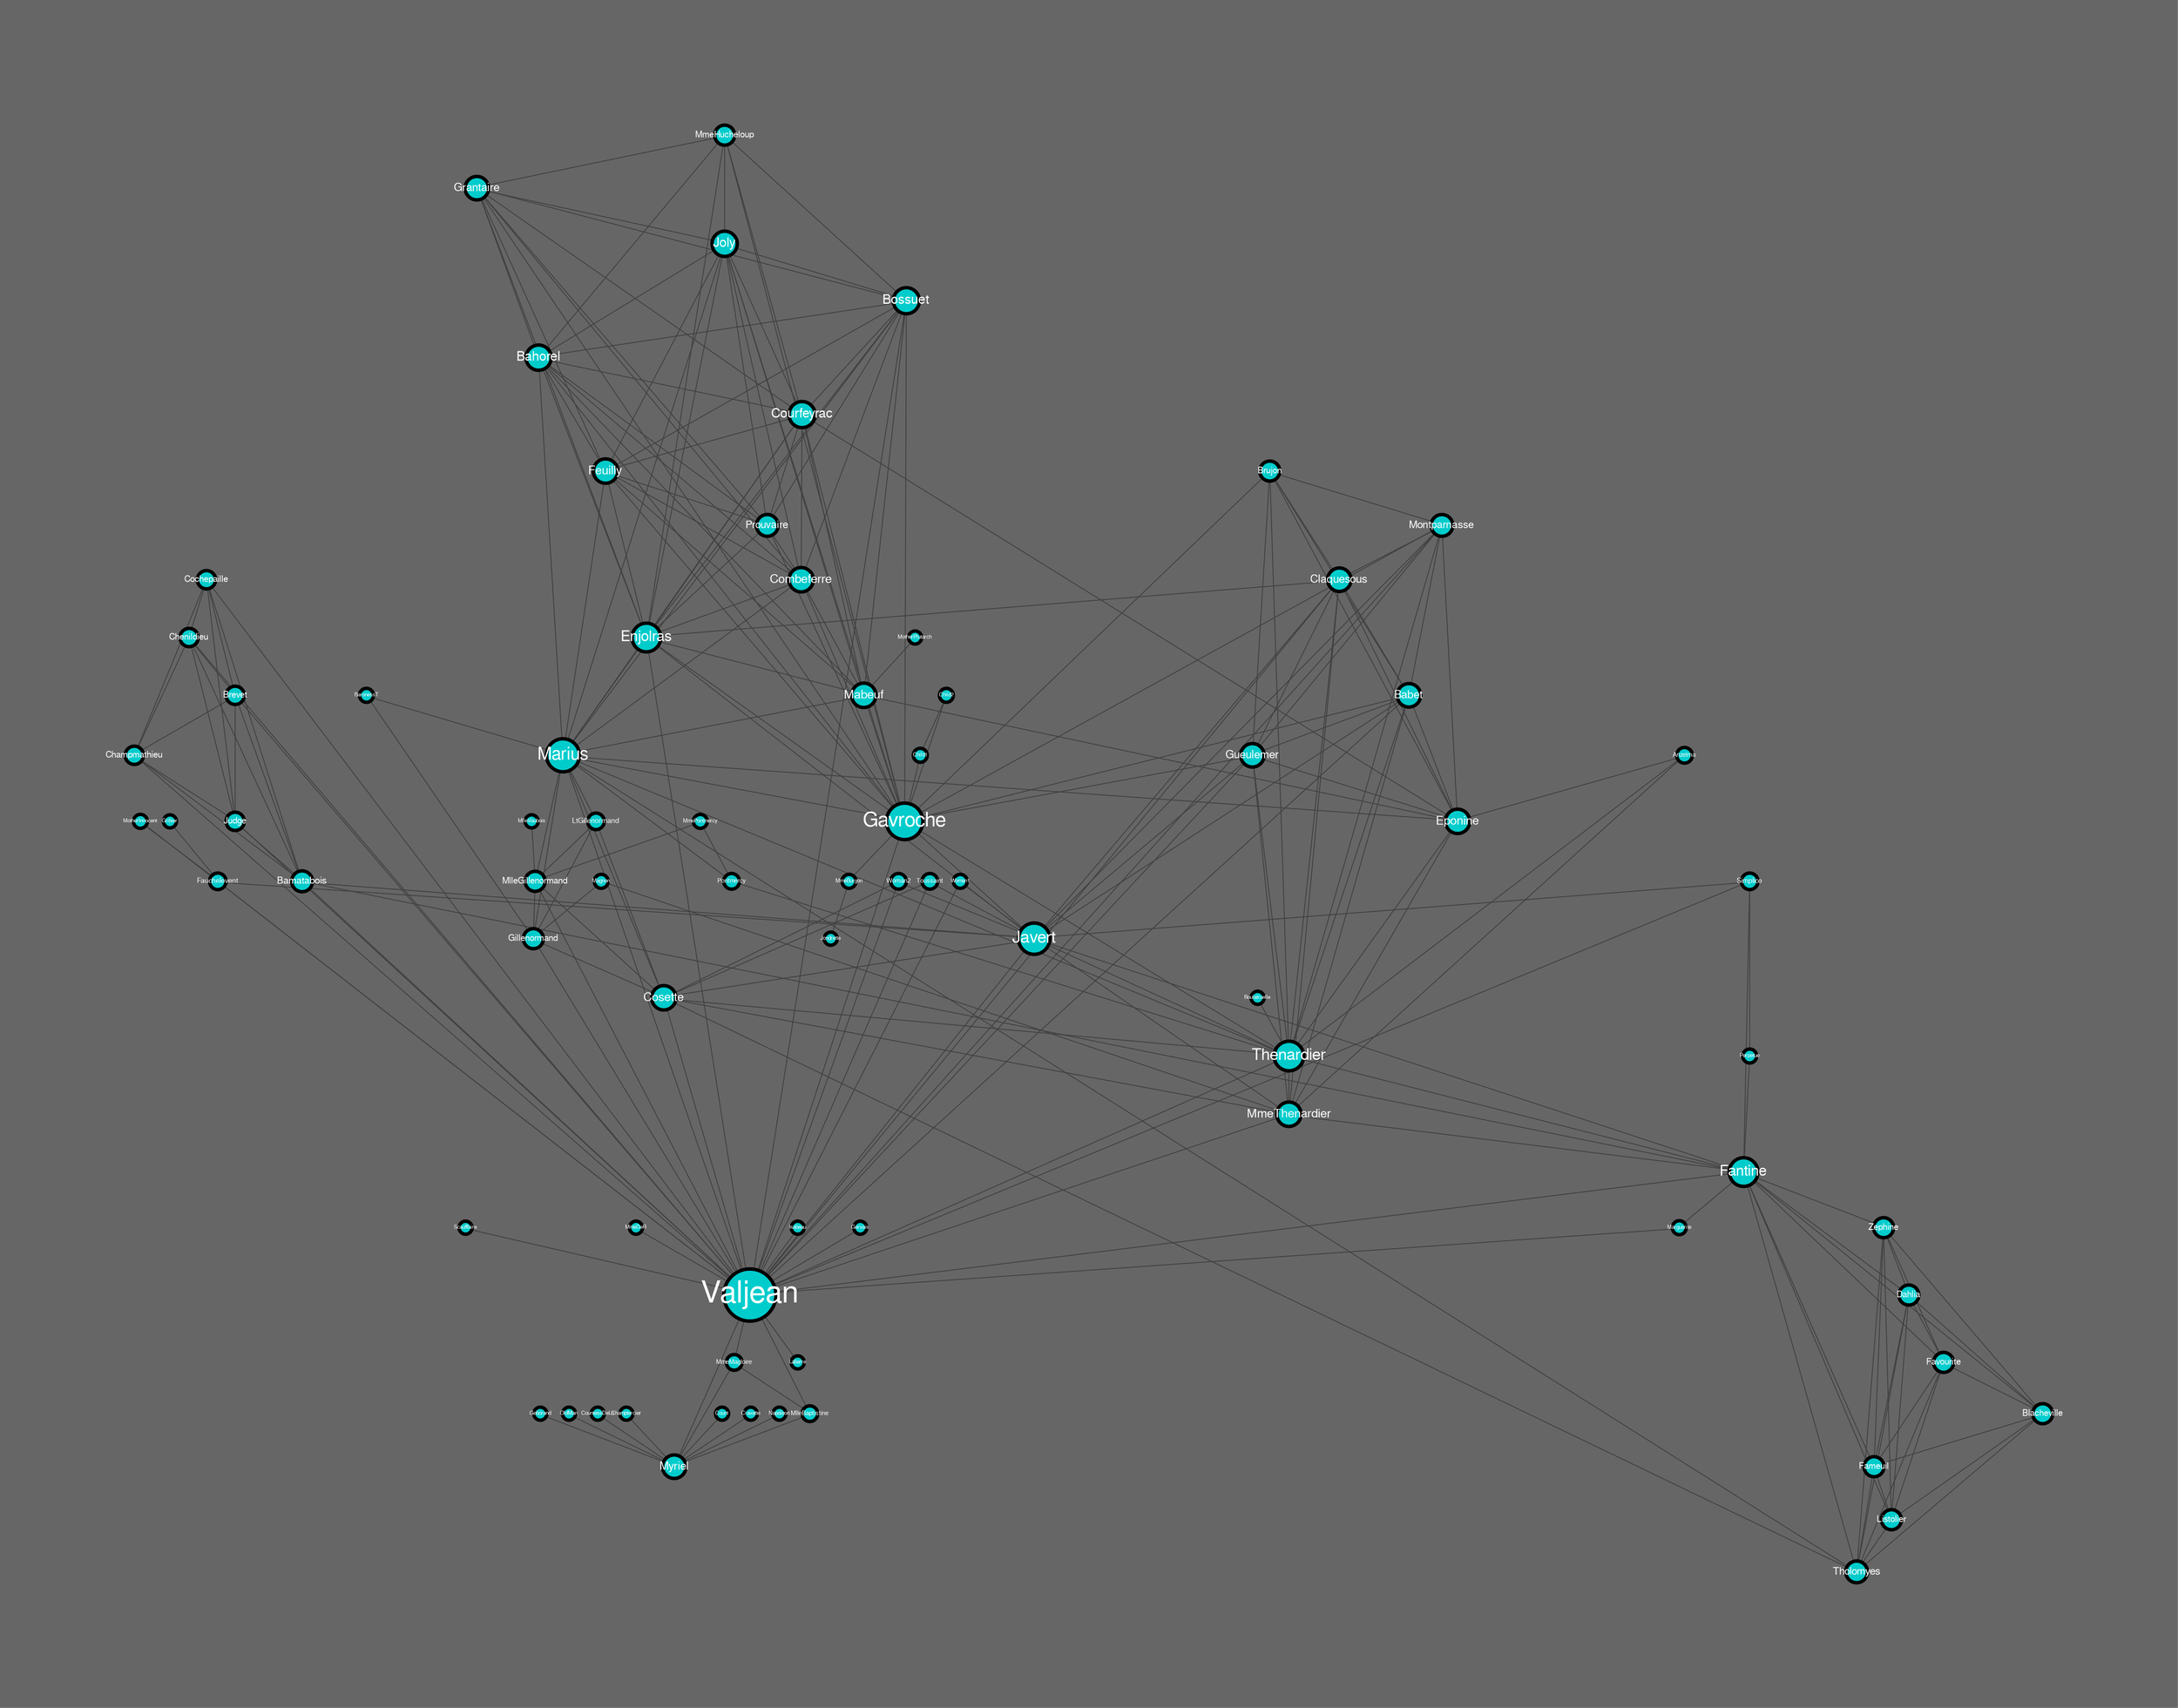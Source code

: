 graph "lesmis.gml" {
bgcolor = "#666666FF"
splines = "false"
outputorder = "edgesfirst"
esep = "0"
pad = "2"
node [label = "",penwidth = "4.000000",height = "0.694444",width = "0.694444",tooltip = "",color = "#000000FF",fillcolor = "#00CCCCFF",shape = "ellipse",style = "solid,filled",fontname = "FreeSans",fontsize = "14",fontcolor = "#FFFFFFFF",fixedsize = "true",labelloc = "c"]
edge [label = "",penwidth = "1.000000",tooltip = "",arrowhead = "none",arrowtail = "none",color = "#404040FF",fontname = "SansSerif.plain",fontsize = "10",fontcolor = "#000000FF",style = "solid",dir = "both"]
"MotherPlutarch§12653" [label = "MotherPlutarch",height = "0.208333",width = "0.208333",pos = "-37.164013,419.926819",fontsize = "6"]
"Gribier§12631" [label = "Gribier",height = "0.208333",width = "0.208333",pos = "282.226523,-104.972733",fontsize = "6"]
"Jondrette§12632" [label = "Jondrette",height = "0.208333",width = "0.208333",pos = "158.976445,502.348739",fontsize = "6"]
"Mabeuf§12643" [label = "Mabeuf",height = "0.386905",width = "0.386905",pos = "9.180470,267.042786"]
"Myriel§12586" [label = "Myriel",height = "0.369048",width = "0.369048",pos = "100.816624,-349.576462",fontsize = "13"]
"BaronessT§12642" [label = "BaronessT",height = "0.226190",width = "0.226190",pos = "-135.397594,202.816578",fontsize = "6"]
"MmeBurgon§12633" [label = "MmeBurgon",height = "0.226190",width = "0.226190",pos = "109.533680,377.228714",fontsize = "6"]
"Enjolras§12644" [label = "Enjolras",height = "0.458333",width = "0.458333",pos = "70.397312,134.293419",fontsize = "17"]
"Simplice§12617" [label = "Simplice",height = "0.261905",width = "0.261905",pos = "-147.103130,-87.543320",fontsize = "8"]
"Labarre§12596" [label = "Labarre",height = "0.208333",width = "0.208333",pos = "172.144673,-96.499405",fontsize = "6"]
"Claquesous§12656" [label = "Claquesous",height = "0.369048",width = "0.369048",pos = "15.612843,46.259094",fontsize = "13"]
"Scaufflaire§12618" [label = "Scaufflaire",height = "0.208333",width = "0.208333",pos = "-153.663952,-165.200028",fontsize = "6"]
"Woman1§12619" [label = "Woman1",height = "0.226190",width = "0.226190",pos = "69.880360,-93.807175",fontsize = "6"]
"Perpetue§12616" [label = "Perpetue",height = "0.226190",width = "0.226190",pos = "-277.960033,-103.287399",fontsize = "6"]
"Napoleon§12587" [label = "Napoleon",height = "0.208333",width = "0.208333",pos = "233.448780,-345.671799",fontsize = "6"]
"Fameuil§12604" [label = "Fameuil",height = "0.315476",width = "0.315476",pos = "-280.962780,63.445572",fontsize = "10"]
"Toussaint§12658" [label = "Toussaint",height = "0.244048",width = "0.244048",pos = "-137.205822,-38.464905",fontsize = "7"]
"Cosette§12612" [label = "Cosette",height = "0.386905",width = "0.386905",pos = "-74.481762,14.994873"]
"Cochepaille§12624" [label = "Cochepaille",height = "0.297619",width = "0.297619",pos = "29.315205,-192.317734",fontsize = "10"]
"Pontmercy§12625" [label = "Pontmercy",height = "0.244048",width = "0.244048",pos = "136.695652,90.163391",fontsize = "7"]
"MmeHucheloup§12662" [label = "MmeHucheloup",height = "0.315476",width = "0.315476",pos = "197.033581,147.194362",fontsize = "10"]
"Blacheville§12605" [label = "Blacheville",height = "0.315476",width = "0.315476",pos = "-272.929638,0.375549",fontsize = "10"]
"Fauchelevent§12614" [label = "Fauchelevent",height = "0.261905",width = "0.261905",pos = "130.609700,-56.794983",fontsize = "8"]
"Geborand§12591" [label = "Geborand",height = "0.208333",width = "0.208333",pos = "177.681019,-494.330429",fontsize = "6"]
"MotherInnocent§12630" [label = "MotherInnocent",height = "0.226190",width = "0.226190",pos = "161.886296,-164.096543",fontsize = "6"]
"Zephine§12608" [label = "Zephine",height = "0.315476",width = "0.315476",pos = "-328.119945,-12.133042",fontsize = "10"]
"Champmathieu§12621" [label = "Champmathieu",height = "0.297619",width = "0.297619",pos = "-18.754284,-241.749405",fontsize = "10"]
"Listolier§12603" [label = "Listolier",height = "0.315476",width = "0.315476",pos = "-282.647045,125.413460",fontsize = "10"]
"Marguerite§12598" [label = "Marguerite",height = "0.226190",width = "0.226190",pos = "-189.747051,-107.687393",fontsize = "6"]
"Combeferre§12645" [label = "Combeferre",height = "0.386905",width = "0.386905",pos = "60.877201,251.135151"]
"OldMan§12595" [label = "OldMan",height = "0.208333",width = "0.208333",pos = "-5.483165,-433.701950",fontsize = "6"]
"Bossuet§12650" [label = "Bossuet",height = "0.422619",width = "0.422619",pos = "116.251118,139.376808",fontsize = "15"]
"Child1§12659" [label = "Child1",height = "0.226190",width = "0.226190",pos = "17.806721,350.093857",fontsize = "6"]
"Favourite§12606" [label = "Favourite",height = "0.315476",width = "0.315476",pos = "-340.978222,101.344269",fontsize = "10"]
"Dahlia§12607" [label = "Dahlia",height = "0.315476",width = "0.315476",pos = "-357.802135,41.875488",fontsize = "10"]
"Valjean§12597" [label = "Valjean",height = "0.833333",width = "0.833333",pos = "-4.795299,-66.602188",fontsize = "35"]
"MmePontmercy§12638" [label = "MmePontmercy",height = "0.226190",width = "0.226190",pos = "243.672184,77.137581",fontsize = "6"]
"Boulatruelle§12626" [label = "Boulatruelle",height = "0.208333",width = "0.208333",pos = "153.707035,31.578110",fontsize = "6"]
"Montparnasse§12657" [label = "Montparnasse",height = "0.351190",width = "0.351190",pos = "-54.492962,59.185409",fontsize = "12"]
"Fantine§12609" [label = "Fantine",height = "0.458333",width = "0.458333",pos = "-186.770214,5.019607",fontsize = "17"]
"Child2§12660" [label = "Child2",height = "0.226190",width = "0.226190",pos = "-73.603710,318.342262",fontsize = "6"]
"Marius§12641" [label = "Marius",height = "0.529762",width = "0.529762",pos = "10.528004,134.388351",fontsize = "20"]
"Babet§12655" [label = "Babet",height = "0.369048",width = "0.369048",pos = "33.200306,91.274994",fontsize = "13"]
"Prouvaire§12646" [label = "Prouvaire",height = "0.351190",width = "0.351190",pos = "159.735737,279.447609",fontsize = "12"]
"Bahorel§12649" [label = "Bahorel",height = "0.404762",width = "0.404762",pos = "126.665348,233.643322",fontsize = "15"]
"CountessDeLo§12590" [label = "CountessDeLo",height = "0.208333",width = "0.208333",pos = "103.091130,-495.935043",fontsize = "6"]
"Joly§12651" [label = "Joly",height = "0.404762",width = "0.404762",pos = "143.852711,188.476588",fontsize = "15"]
"Tholomyes§12602" [label = "Tholomyes",height = "0.351190",width = "0.351190",pos = "-201.766918,82.843445",fontsize = "12"]
"LtGillenormand§12640" [label = "LtGillenormand",height = "0.261905",width = "0.261905",pos = "32.117756,0.390259",fontsize = "8"]
"Bamatabois§12615" [label = "Bamatabois",height = "0.333333",width = "0.333333",pos = "-81.375072,-124.180283",fontsize = "11"]
"Gillenormand§12635" [label = "Gillenormand",height = "0.315476",width = "0.315476",pos = "-62.479015,104.795395",fontsize = "10"]
"Brujon§12661" [label = "Brujon",height = "0.315476",width = "0.315476",pos = "-89.207866,155.139370",fontsize = "10"]
"Judge§12620" [label = "Judge",height = "0.297619",width = "0.297619",pos = "-92.984081,-188.325791",fontsize = "10"]
"Courfeyrac§12648" [label = "Courfeyrac",height = "0.422619",width = "0.422619",pos = "87.584080,204.687013",fontsize = "15"]
"MmeDeR§12599" [label = "MmeDeR",height = "0.208333",width = "0.208333",pos = "82.140843,-174.140854",fontsize = "6"]
"MmeThenardier§12610" [label = "MmeThenardier",height = "0.386905",width = "0.386905",pos = "-108.049572,101.198921"]
"Chenildieu§12623" [label = "Chenildieu",height = "0.297619",width = "0.297619",pos = "-18.535381,-159.023148",fontsize = "10"]
"Champtercier§12592" [label = "Champtercier",height = "0.208333",width = "0.208333",pos = "42.018269,-484.779343",fontsize = "6"]
"Magnon§12636" [label = "Magnon",height = "0.226190",width = "0.226190",pos = "-198.467418,183.134593",fontsize = "6"]
"MlleGillenormand§12637" [label = "MlleGillenormand",height = "0.315476",width = "0.315476",pos = "91.794270,36.894409",fontsize = "10"]
"Count§12594" [label = "Count",height = "0.208333",width = "0.208333",pos = "237.185414,-417.144638",fontsize = "6"]
"MlleVaubois§12639" [label = "MlleVaubois",height = "0.208333",width = "0.208333",pos = "255.968392,3.907730",fontsize = "6"]
"Anzelma§12628" [label = "Anzelma",height = "0.244048",width = "0.244048",pos = "-95.058178,234.497951",fontsize = "7"]
"Woman2§12629" [label = "Woman2",height = "0.244048",width = "0.244048",pos = "-95.835735,-81.985336",fontsize = "7"]
"Cravatte§12593" [label = "Cravatte",height = "0.208333",width = "0.208333",pos = "167.109989,-432.980026",fontsize = "6"]
"Brevet§12622" [label = "Brevet",height = "0.297619",width = "0.297619",pos = "-76.540203,-248.039841",fontsize = "10"]
"Thenardier§12611" [label = "Thenardier",height = "0.476190",width = "0.476190",pos = "-19.325695,85.748146",fontsize = "18"]
"Gueulemer§12654" [label = "Gueulemer",height = "0.369048",width = "0.369048",pos = "-99.413830,51.656051",fontsize = "13"]
"MmeMagloire§12589" [label = "MmeMagloire",height = "0.244048",width = "0.244048",pos = "28.769398,-261.451645",fontsize = "7"]
"Eponine§12627" [label = "Eponine",height = "0.386905",width = "0.386905",pos = "-30.472301,181.158188"]
"Isabeau§12600" [label = "Isabeau",height = "0.208333",width = "0.208333",pos = "118.952824,-131.406876",fontsize = "6"]
"Javert§12613" [label = "Javert",height = "0.494048",width = "0.494048",pos = "-23.313915,-8.678314",fontsize = "19"]
"Gervais§12601" [label = "Gervais",height = "0.208333",width = "0.208333",pos = "-141.546825,-222.947128",fontsize = "6"]
"Gavroche§12634" [label = "Gavroche",height = "0.583333",width = "0.583333",pos = "29.004689,182.595998",fontsize = "23"]
"Feuilly§12647" [label = "Feuilly",height = "0.386905",width = "0.386905",pos = "95.542652,287.024467"]
"Grantaire§12652" [label = "Grantaire",height = "0.369048",width = "0.369048",pos = "194.199673,226.124451",fontsize = "13"]
"MlleBaptistine§12588" [label = "MlleBaptistine",height = "0.244048",width = "0.244048",pos = "107.219853,-230.163986",fontsize = "7"]
"Bossuet§12650" -- "Feuilly§12647" 
"Babet§12655" -- "Eponine§12627" 
"Dahlia§12607" -- "Blacheville§12605" 
"Grantaire§12652" -- "Bahorel§12649" 
"Bamatabois§12615" -- "Javert§12613" 
"Bahorel§12649" -- "Feuilly§12647" 
"Valjean§12597" -- "MlleBaptistine§12588" 
"Marius§12641" -- "Gillenormand§12635" 
"Joly§12651" -- "Bossuet§12650" 
"Joly§12651" -- "Feuilly§12647" 
"Zephine§12608" -- "Dahlia§12607" 
"Napoleon§12587" -- "Myriel§12586" 
"Cochepaille§12624" -- "Bamatabois§12615" 
"Anzelma§12628" -- "Thenardier§12611" 
"MmeMagloire§12589" -- "Myriel§12586" 
"Enjolras§12644" -- "Valjean§12597" 
"Brevet§12622" -- "Bamatabois§12615" 
"Favourite§12606" -- "Tholomyes§12602" 
"Marius§12641" -- "Tholomyes§12602" 
"Bossuet§12650" -- "Enjolras§12644" 
"Babet§12655" -- "Javert§12613" 
"Courfeyrac§12648" -- "Mabeuf§12643" 
"Javert§12613" -- "Thenardier§12611" 
"Brujon§12661" -- "Babet§12655" 
"Dahlia§12607" -- "Fameuil§12604" 
"Favourite§12606" -- "Fameuil§12604" 
"Bossuet§12650" -- "Combeferre§12645" 
"Gueulemer§12654" -- "Eponine§12627" 
"Cosette§12612" -- "Valjean§12597" 
"Joly§12651" -- "Prouvaire§12646" 
"Chenildieu§12623" -- "Judge§12620" 
"Courfeyrac§12648" -- "Gavroche§12634" 
"Javert§12613" -- "Valjean§12597" 
"Fantine§12609" -- "Listolier§12603" 
"Feuilly§12647" -- "Prouvaire§12646" 
"Grantaire§12652" -- "Courfeyrac§12648" 
"Zephine§12608" -- "Fameuil§12604" 
"Marius§12641" -- "Gavroche§12634" 
"Courfeyrac§12648" -- "Combeferre§12645" 
"Champmathieu§12621" -- "Valjean§12597" 
"MotherInnocent§12630" -- "Fauchelevent§12614" 
"Claquesous§12656" -- "Babet§12655" 
"MmeThenardier§12610" -- "Fantine§12609" 
"Cosette§12612" -- "Tholomyes§12602" 
"Fauchelevent§12614" -- "Valjean§12597" 
"Grantaire§12652" -- "Joly§12651" 
"Brujon§12661" -- "Gavroche§12634" 
"Simplice§12617" -- "Fantine§12609" 
"Joly§12651" -- "Bahorel§12649" 
"Cosette§12612" -- "MmeThenardier§12610" 
"Javert§12613" -- "MmeThenardier§12610" 
"Grantaire§12652" -- "Combeferre§12645" 
"Grantaire§12652" -- "Feuilly§12647" 
"Pontmercy§12625" -- "Thenardier§12611" 
"Mabeuf§12643" -- "Eponine§12627" 
"Fameuil§12604" -- "Tholomyes§12602" 
"Bamatabois§12615" -- "Fantine§12609" 
"Grantaire§12652" -- "Gavroche§12634" 
"Gueulemer§12654" -- "Javert§12613" 
"Fantine§12609" -- "Blacheville§12605" 
"Fantine§12609" -- "Favourite§12606" 
"Child2§12660" -- "Gavroche§12634" 
"Gavroche§12634" -- "Valjean§12597" 
"Gribier§12631" -- "Fauchelevent§12614" 
"LtGillenormand§12640" -- "Cosette§12612" 
"Combeferre§12645" -- "Marius§12641" 
"Woman1§12619" -- "Javert§12613" 
"Woman2§12629" -- "Cosette§12612" 
"MlleBaptistine§12588" -- "Myriel§12586" 
"MlleGillenormand§12637" -- "Valjean§12597" 
"Marius§12641" -- "MlleGillenormand§12637" 
"Gavroche§12634" -- "Thenardier§12611" 
"Cochepaille§12624" -- "Chenildieu§12623" 
"Gueulemer§12654" -- "MmeThenardier§12610" 
"Bossuet§12650" -- "Valjean§12597" 
"Gillenormand§12635" -- "Cosette§12612" 
"Chenildieu§12623" -- "Bamatabois§12615" 
"Judge§12620" -- "Bamatabois§12615" 
"Zephine§12608" -- "Favourite§12606" 
"Brujon§12661" -- "Montparnasse§12657" 
"Anzelma§12628" -- "MmeThenardier§12610" 
"Gueulemer§12654" -- "Gavroche§12634" 
"MlleGillenormand§12637" -- "Gillenormand§12635" 
"Listolier§12603" -- "Tholomyes§12602" 
"Dahlia§12607" -- "Favourite§12606" 
"Marius§12641" -- "Eponine§12627" 
"Enjolras§12644" -- "Mabeuf§12643" 
"Bossuet§12650" -- "Gavroche§12634" 
"Fameuil§12604" -- "Listolier§12603" 
"Eponine§12627" -- "MmeThenardier§12610" 
"Claquesous§12656" -- "Valjean§12597" 
"MmeThenardier§12610" -- "Valjean§12597" 
"Child1§12659" -- "Gavroche§12634" 
"BaronessT§12642" -- "Gillenormand§12635" 
"Woman2§12629" -- "Javert§12613" 
"Fantine§12609" -- "Tholomyes§12602" 
"Grantaire§12652" -- "Enjolras§12644" 
"Brujon§12661" -- "Eponine§12627" 
"Mabeuf§12643" -- "Marius§12641" 
"Claquesous§12656" -- "Gueulemer§12654" 
"Fantine§12609" -- "Fameuil§12604" 
"Bossuet§12650" -- "Marius§12641" 
"Zephine§12608" -- "Blacheville§12605" 
"Bahorel§12649" -- "Marius§12641" 
"Perpetue§12616" -- "Fantine§12609" 
"Champmathieu§12621" -- "Judge§12620" 
"Dahlia§12607" -- "Listolier§12603" 
"Child2§12660" -- "Child1§12659" 
"Montparnasse§12657" -- "Babet§12655" 
"MlleVaubois§12639" -- "MlleGillenormand§12637" 
"Bossuet§12650" -- "Prouvaire§12646" 
"Montparnasse§12657" -- "Thenardier§12611" 
"Claquesous§12656" -- "Eponine§12627" 
"Bossuet§12650" -- "Bahorel§12649" 
"Valjean§12597" -- "Myriel§12586" 
"MmeHucheloup§12662" -- "Gavroche§12634" 
"Champmathieu§12621" -- "Bamatabois§12615" 
"Woman2§12629" -- "Valjean§12597" 
"Babet§12655" -- "Thenardier§12611" 
"MmeDeR§12599" -- "Valjean§12597" 
"Zephine§12608" -- "Tholomyes§12602" 
"Fantine§12609" -- "Marguerite§12598" 
"Claquesous§12656" -- "Enjolras§12644" 
"Brevet§12622" -- "Judge§12620" 
"Claquesous§12656" -- "MmeThenardier§12610" 
"LtGillenormand§12640" -- "MlleGillenormand§12637" 
"Chenildieu§12623" -- "Champmathieu§12621" 
"Magnon§12636" -- "Gillenormand§12635" 
"Thenardier§12611" -- "Fantine§12609" 
"Marguerite§12598" -- "Valjean§12597" 
"Fantine§12609" -- "Dahlia§12607" 
"Boulatruelle§12626" -- "Thenardier§12611" 
"Gervais§12601" -- "Valjean§12597" 
"Joly§12651" -- "Gavroche§12634" 
"Chenildieu§12623" -- "Valjean§12597" 
"Joly§12651" -- "Enjolras§12644" 
"Bossuet§12650" -- "Mabeuf§12643" 
"Magnon§12636" -- "MmeThenardier§12610" 
"Valjean§12597" -- "Labarre§12596" 
"Gueulemer§12654" -- "Valjean§12597" 
"Valjean§12597" -- "MmeMagloire§12589" 
"MmePontmercy§12638" -- "Pontmercy§12625" 
"Joly§12651" -- "Combeferre§12645" 
"Woman1§12619" -- "Valjean§12597" 
"Courfeyrac§12648" -- "Eponine§12627" 
"Cosette§12612" -- "Thenardier§12611" 
"Brevet§12622" -- "Champmathieu§12621" 
"MmeHucheloup§12662" -- "Bahorel§12649" 
"Toussaint§12658" -- "Javert§12613" 
"Gueulemer§12654" -- "Thenardier§12611" 
"MmeHucheloup§12662" -- "Bossuet§12650" 
"Enjolras§12644" -- "Gavroche§12634" 
"Blacheville§12605" -- "Tholomyes§12602" 
"Fantine§12609" -- "Valjean§12597" 
"Brujon§12661" -- "Claquesous§12656" 
"MotherPlutarch§12653" -- "Mabeuf§12643" 
"Babet§12655" -- "MmeThenardier§12610" 
"Judge§12620" -- "Valjean§12597" 
"Dahlia§12607" -- "Tholomyes§12602" 
"Bahorel§12649" -- "Prouvaire§12646" 
"Scaufflaire§12618" -- "Valjean§12597" 
"Combeferre§12645" -- "Enjolras§12644" 
"Grantaire§12652" -- "Bossuet§12650" 
"Brevet§12622" -- "Valjean§12597" 
"Zephine§12608" -- "Listolier§12603" 
"Thenardier§12611" -- "MmeThenardier§12610" 
"MmePontmercy§12638" -- "MlleGillenormand§12637" 
"Cochepaille§12624" -- "Judge§12620" 
"Fantine§12609" -- "Zephine§12608" 
"Thenardier§12611" -- "Valjean§12597" 
"Joly§12651" -- "Marius§12641" 
"Isabeau§12600" -- "Valjean§12597" 
"Simplice§12617" -- "Javert§12613" 
"MotherInnocent§12630" -- "Valjean§12597" 
"Feuilly§12647" -- "Mabeuf§12643" 
"Simplice§12617" -- "Valjean§12597" 
"Fauchelevent§12614" -- "Javert§12613" 
"Mabeuf§12643" -- "Gavroche§12634" 
"MmeHucheloup§12662" -- "Courfeyrac§12648" 
"Blacheville§12605" -- "Listolier§12603" 
"MlleGillenormand§12637" -- "Cosette§12612" 
"Bahorel§12649" -- "Gavroche§12634" 
"Babet§12655" -- "Gueulemer§12654" 
"Geborand§12591" -- "Myriel§12586" 
"Babet§12655" -- "Valjean§12597" 
"Javert§12613" -- "Fantine§12609" 
"Joly§12651" -- "Courfeyrac§12648" 
"Marius§12641" -- "Thenardier§12611" 
"Montparnasse§12657" -- "Eponine§12627" 
"MmeHucheloup§12662" -- "Joly§12651" 
"CountessDeLo§12590" -- "Myriel§12586" 
"Blacheville§12605" -- "Fameuil§12604" 
"Brujon§12661" -- "Thenardier§12611" 
"Toussaint§12658" -- "Valjean§12597" 
"MmeHucheloup§12662" -- "Grantaire§12652" 
"OldMan§12595" -- "Myriel§12586" 
"BaronessT§12642" -- "Marius§12641" 
"Bahorel§12649" -- "Combeferre§12645" 
"Enjolras§12644" -- "Marius§12641" 
"Babet§12655" -- "Gavroche§12634" 
"Enjolras§12644" -- "Javert§12613" 
"LtGillenormand§12640" -- "Gillenormand§12635" 
"Toussaint§12658" -- "Cosette§12612" 
"Gavroche§12634" -- "MmeBurgon§12633" 
"Champtercier§12592" -- "Myriel§12586" 
"Claquesous§12656" -- "Javert§12613" 
"MmeBurgon§12633" -- "Jondrette§12632" 
"Feuilly§12647" -- "Marius§12641" 
"Javert§12613" -- "Cosette§12612" 
"Prouvaire§12646" -- "Enjolras§12644" 
"Feuilly§12647" -- "Combeferre§12645" 
"Marius§12641" -- "LtGillenormand§12640" 
"Montparnasse§12657" -- "Javert§12613" 
"Feuilly§12647" -- "Gavroche§12634" 
"Bahorel§12649" -- "Mabeuf§12643" 
"Simplice§12617" -- "Perpetue§12616" 
"Montparnasse§12657" -- "Claquesous§12656" 
"Marius§12641" -- "Cosette§12612" 
"Favourite§12606" -- "Listolier§12603" 
"Eponine§12627" -- "Thenardier§12611" 
"Courfeyrac§12648" -- "Enjolras§12644" 
"Count§12594" -- "Myriel§12586" 
"Gavroche§12634" -- "Javert§12613" 
"Prouvaire§12646" -- "Gavroche§12634" 
"Brujon§12661" -- "Gueulemer§12654" 
"Montparnasse§12657" -- "Valjean§12597" 
"Feuilly§12647" -- "Enjolras§12644" 
"Montparnasse§12657" -- "Gavroche§12634" 
"Courfeyrac§12648" -- "Feuilly§12647" 
"Cochepaille§12624" -- "Champmathieu§12621" 
"Bahorel§12649" -- "Courfeyrac§12648" 
"Bahorel§12649" -- "Enjolras§12644" 
"Grantaire§12652" -- "Prouvaire§12646" 
"Bossuet§12650" -- "Courfeyrac§12648" 
"Chenildieu§12623" -- "Brevet§12622" 
"Gillenormand§12635" -- "Valjean§12597" 
"Claquesous§12656" -- "Thenardier§12611" 
"Combeferre§12645" -- "Gavroche§12634" 
"Cochepaille§12624" -- "Brevet§12622" 
"Marius§12641" -- "Valjean§12597" 
"Anzelma§12628" -- "Eponine§12627" 
"Favourite§12606" -- "Blacheville§12605" 
"Marius§12641" -- "Pontmercy§12625" 
"Prouvaire§12646" -- "Combeferre§12645" 
"Cravatte§12593" -- "Myriel§12586" 
"Combeferre§12645" -- "Mabeuf§12643" 
"Montparnasse§12657" -- "Gueulemer§12654" 
"MmeMagloire§12589" -- "MlleBaptistine§12588" 
"Bamatabois§12615" -- "Valjean§12597" 
"Joly§12651" -- "Mabeuf§12643" 
"Courfeyrac§12648" -- "Prouvaire§12646" 
"Cochepaille§12624" -- "Valjean§12597" 
"Courfeyrac§12648" -- "Marius§12641" 
"MmeHucheloup§12662" -- "Enjolras§12644" 
}